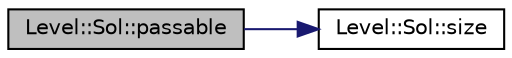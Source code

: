 digraph G
{
  edge [fontname="Helvetica",fontsize="10",labelfontname="Helvetica",labelfontsize="10"];
  node [fontname="Helvetica",fontsize="10",shape=record];
  rankdir="LR";
  Node1 [label="Level::Sol::passable",height=0.2,width=0.4,color="black", fillcolor="grey75", style="filled" fontcolor="black"];
  Node1 -> Node2 [color="midnightblue",fontsize="10",style="solid",fontname="Helvetica"];
  Node2 [label="Level::Sol::size",height=0.2,width=0.4,color="black", fillcolor="white", style="filled",URL="$class_level_1_1_sol.html#a96283cb3a6f0aafd2ed96511010cb71b"];
}
